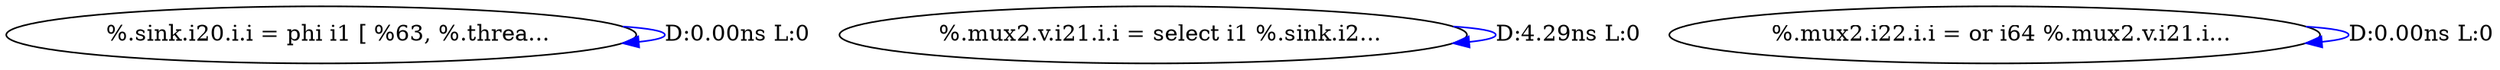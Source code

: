digraph {
Node0x3cc92c0[label="  %.sink.i20.i.i = phi i1 [ %63, %.threa..."];
Node0x3cc92c0 -> Node0x3cc92c0[label="D:0.00ns L:0",color=blue];
Node0x3cc93a0[label="  %.mux2.v.i21.i.i = select i1 %.sink.i2..."];
Node0x3cc93a0 -> Node0x3cc93a0[label="D:4.29ns L:0",color=blue];
Node0x3cc9480[label="  %.mux2.i22.i.i = or i64 %.mux2.v.i21.i..."];
Node0x3cc9480 -> Node0x3cc9480[label="D:0.00ns L:0",color=blue];
}

